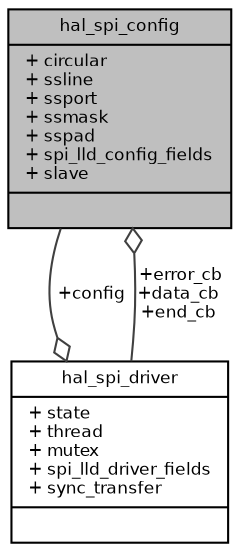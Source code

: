 digraph "hal_spi_config"
{
  bgcolor="transparent";
  edge [fontname="Helvetica",fontsize="8",labelfontname="Helvetica",labelfontsize="8"];
  node [fontname="Helvetica",fontsize="8",shape=record];
  Node1 [label="{hal_spi_config\n|+ circular\l+ ssline\l+ ssport\l+ ssmask\l+ sspad\l+ spi_lld_config_fields\l+ slave\l|}",height=0.2,width=0.4,color="black", fillcolor="grey75", style="filled", fontcolor="black"];
  Node2 -> Node1 [color="grey25",fontsize="8",style="solid",label=" +error_cb\n+data_cb\n+end_cb" ,arrowhead="odiamond",fontname="Helvetica"];
  Node2 [label="{hal_spi_driver\n|+ state\l+ thread\l+ mutex\l+ spi_lld_driver_fields\l+ sync_transfer\l|}",height=0.2,width=0.4,color="black",URL="$structhal__spi__driver.html",tooltip="Structure representing an SPI driver. "];
  Node1 -> Node2 [color="grey25",fontsize="8",style="solid",label=" +config" ,arrowhead="odiamond",fontname="Helvetica"];
}
